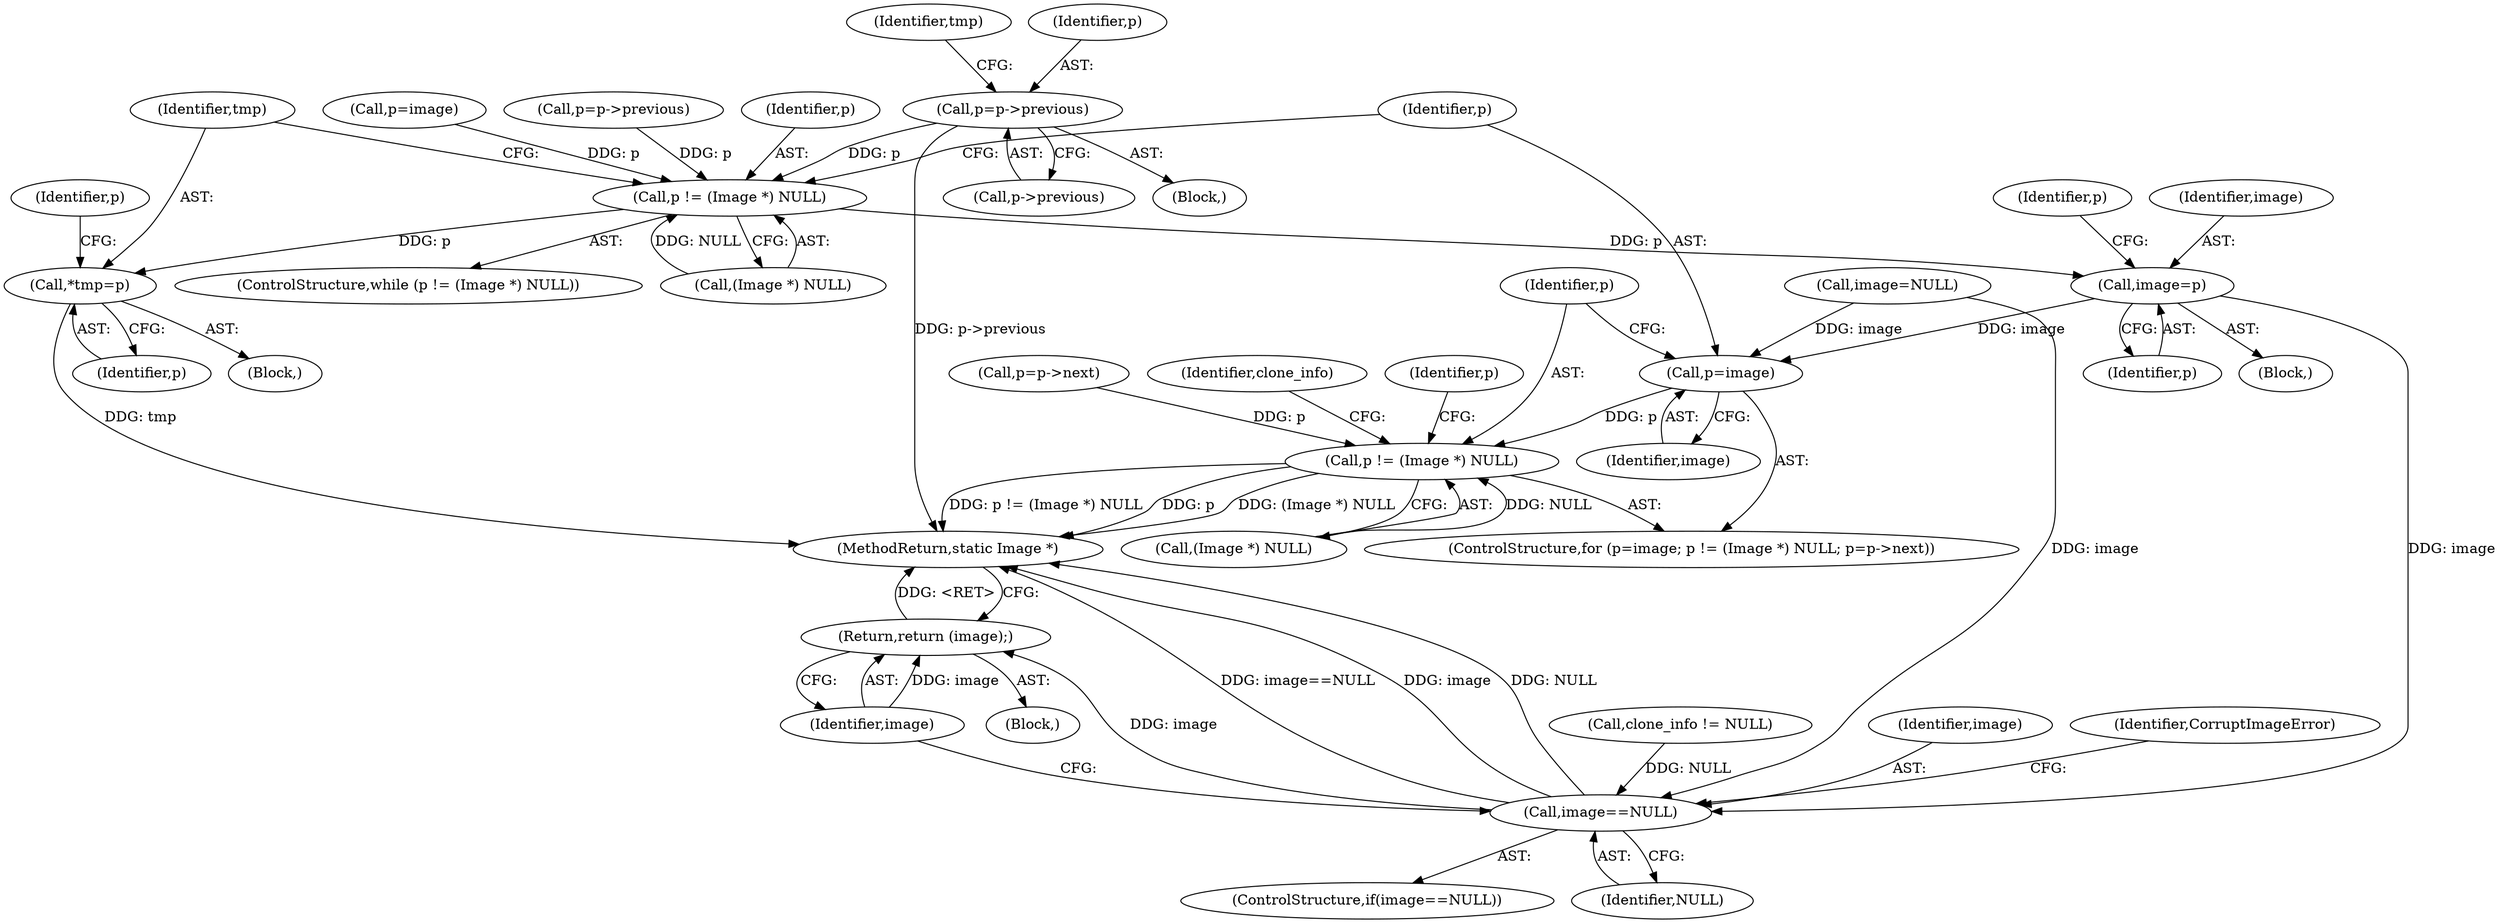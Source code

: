 digraph "0_ImageMagick_437a35e57db5ec078f4a3ccbf71f941276e88430@pointer" {
"1001742" [label="(Call,p=p->previous)"];
"1001719" [label="(Call,p != (Image *) NULL)"];
"1001726" [label="(Call,*tmp=p)"];
"1001752" [label="(Call,image=p)"];
"1001761" [label="(Call,p=image)"];
"1001764" [label="(Call,p != (Image *) NULL)"];
"1001819" [label="(Call,image==NULL)"];
"1001825" [label="(Return,return (image);)"];
"1001728" [label="(Identifier,p)"];
"1001826" [label="(Identifier,image)"];
"1001781" [label="(Call,clone_info != NULL)"];
"1001760" [label="(ControlStructure,for (p=image; p != (Image *) NULL; p=p->next))"];
"1001766" [label="(Call,(Image *) NULL)"];
"1001755" [label="(Call,p=p->previous)"];
"1001782" [label="(Identifier,clone_info)"];
"1001724" [label="(Block,)"];
"1001752" [label="(Call,image=p)"];
"1001825" [label="(Return,return (image);)"];
"1001762" [label="(Identifier,p)"];
"1001756" [label="(Identifier,p)"];
"1001741" [label="(Block,)"];
"1001726" [label="(Call,*tmp=p)"];
"1001751" [label="(Block,)"];
"1000158" [label="(Block,)"];
"1001763" [label="(Identifier,image)"];
"1001742" [label="(Call,p=p->previous)"];
"1001819" [label="(Call,image==NULL)"];
"1001712" [label="(Call,p=image)"];
"1001715" [label="(Call,image=NULL)"];
"1001718" [label="(ControlStructure,while (p != (Image *) NULL))"];
"1001827" [label="(MethodReturn,static Image *)"];
"1001720" [label="(Identifier,p)"];
"1001761" [label="(Call,p=image)"];
"1001765" [label="(Identifier,p)"];
"1001721" [label="(Call,(Image *) NULL)"];
"1001753" [label="(Identifier,image)"];
"1001764" [label="(Call,p != (Image *) NULL)"];
"1001818" [label="(ControlStructure,if(image==NULL))"];
"1001821" [label="(Identifier,NULL)"];
"1001820" [label="(Identifier,image)"];
"1001749" [label="(Identifier,tmp)"];
"1001744" [label="(Call,p->previous)"];
"1001743" [label="(Identifier,p)"];
"1001754" [label="(Identifier,p)"];
"1001727" [label="(Identifier,tmp)"];
"1001823" [label="(Identifier,CorruptImageError)"];
"1001776" [label="(Identifier,p)"];
"1001719" [label="(Call,p != (Image *) NULL)"];
"1001733" [label="(Identifier,p)"];
"1001769" [label="(Call,p=p->next)"];
"1001742" -> "1001741"  [label="AST: "];
"1001742" -> "1001744"  [label="CFG: "];
"1001743" -> "1001742"  [label="AST: "];
"1001744" -> "1001742"  [label="AST: "];
"1001749" -> "1001742"  [label="CFG: "];
"1001742" -> "1001827"  [label="DDG: p->previous"];
"1001742" -> "1001719"  [label="DDG: p"];
"1001719" -> "1001718"  [label="AST: "];
"1001719" -> "1001721"  [label="CFG: "];
"1001720" -> "1001719"  [label="AST: "];
"1001721" -> "1001719"  [label="AST: "];
"1001727" -> "1001719"  [label="CFG: "];
"1001762" -> "1001719"  [label="CFG: "];
"1001755" -> "1001719"  [label="DDG: p"];
"1001712" -> "1001719"  [label="DDG: p"];
"1001721" -> "1001719"  [label="DDG: NULL"];
"1001719" -> "1001726"  [label="DDG: p"];
"1001719" -> "1001752"  [label="DDG: p"];
"1001726" -> "1001724"  [label="AST: "];
"1001726" -> "1001728"  [label="CFG: "];
"1001727" -> "1001726"  [label="AST: "];
"1001728" -> "1001726"  [label="AST: "];
"1001733" -> "1001726"  [label="CFG: "];
"1001726" -> "1001827"  [label="DDG: tmp"];
"1001752" -> "1001751"  [label="AST: "];
"1001752" -> "1001754"  [label="CFG: "];
"1001753" -> "1001752"  [label="AST: "];
"1001754" -> "1001752"  [label="AST: "];
"1001756" -> "1001752"  [label="CFG: "];
"1001752" -> "1001761"  [label="DDG: image"];
"1001752" -> "1001819"  [label="DDG: image"];
"1001761" -> "1001760"  [label="AST: "];
"1001761" -> "1001763"  [label="CFG: "];
"1001762" -> "1001761"  [label="AST: "];
"1001763" -> "1001761"  [label="AST: "];
"1001765" -> "1001761"  [label="CFG: "];
"1001715" -> "1001761"  [label="DDG: image"];
"1001761" -> "1001764"  [label="DDG: p"];
"1001764" -> "1001760"  [label="AST: "];
"1001764" -> "1001766"  [label="CFG: "];
"1001765" -> "1001764"  [label="AST: "];
"1001766" -> "1001764"  [label="AST: "];
"1001776" -> "1001764"  [label="CFG: "];
"1001782" -> "1001764"  [label="CFG: "];
"1001764" -> "1001827"  [label="DDG: (Image *) NULL"];
"1001764" -> "1001827"  [label="DDG: p != (Image *) NULL"];
"1001764" -> "1001827"  [label="DDG: p"];
"1001769" -> "1001764"  [label="DDG: p"];
"1001766" -> "1001764"  [label="DDG: NULL"];
"1001819" -> "1001818"  [label="AST: "];
"1001819" -> "1001821"  [label="CFG: "];
"1001820" -> "1001819"  [label="AST: "];
"1001821" -> "1001819"  [label="AST: "];
"1001823" -> "1001819"  [label="CFG: "];
"1001826" -> "1001819"  [label="CFG: "];
"1001819" -> "1001827"  [label="DDG: image==NULL"];
"1001819" -> "1001827"  [label="DDG: image"];
"1001819" -> "1001827"  [label="DDG: NULL"];
"1001715" -> "1001819"  [label="DDG: image"];
"1001781" -> "1001819"  [label="DDG: NULL"];
"1001819" -> "1001825"  [label="DDG: image"];
"1001825" -> "1000158"  [label="AST: "];
"1001825" -> "1001826"  [label="CFG: "];
"1001826" -> "1001825"  [label="AST: "];
"1001827" -> "1001825"  [label="CFG: "];
"1001825" -> "1001827"  [label="DDG: <RET>"];
"1001826" -> "1001825"  [label="DDG: image"];
}
